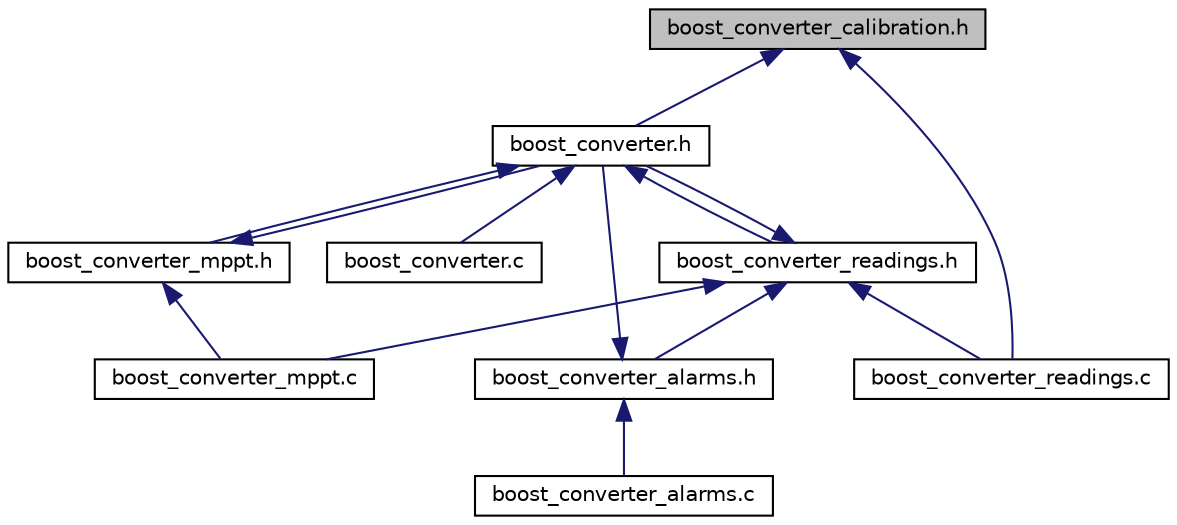 digraph "boost_converter_calibration.h"
{
 // LATEX_PDF_SIZE
  edge [fontname="Helvetica",fontsize="10",labelfontname="Helvetica",labelfontsize="10"];
  node [fontname="Helvetica",fontsize="10",shape=record];
  Node1 [label="boost_converter_calibration.h",height=0.2,width=0.4,color="black", fillcolor="grey75", style="filled", fontcolor="black",tooltip=" "];
  Node1 -> Node2 [dir="back",color="midnightblue",fontsize="10",style="solid"];
  Node2 [label="boost_converter.h",height=0.2,width=0.4,color="black", fillcolor="white", style="filled",URL="$boost__converter_8h.html",tooltip="Functions and control loops for the boost converter."];
  Node2 -> Node3 [dir="back",color="midnightblue",fontsize="10",style="solid"];
  Node3 [label="boost_converter.c",height=0.2,width=0.4,color="black", fillcolor="white", style="filled",URL="$boost__converter_8c.html",tooltip="Functions and control loops for the boost converter."];
  Node2 -> Node4 [dir="back",color="midnightblue",fontsize="10",style="solid"];
  Node4 [label="boost_converter_mppt.h",height=0.2,width=0.4,color="black", fillcolor="white", style="filled",URL="$boost__converter__mppt_8h.html",tooltip=" "];
  Node4 -> Node2 [dir="back",color="midnightblue",fontsize="10",style="solid"];
  Node4 -> Node5 [dir="back",color="midnightblue",fontsize="10",style="solid"];
  Node5 [label="boost_converter_mppt.c",height=0.2,width=0.4,color="black", fillcolor="white", style="filled",URL="$boost__converter__mppt_8c.html",tooltip=" "];
  Node2 -> Node6 [dir="back",color="midnightblue",fontsize="10",style="solid"];
  Node6 [label="boost_converter_readings.h",height=0.2,width=0.4,color="black", fillcolor="white", style="filled",URL="$boost__converter__readings_8h.html",tooltip="ADC readings and filtering for the Evert Boost Converter."];
  Node6 -> Node2 [dir="back",color="midnightblue",fontsize="10",style="solid"];
  Node6 -> Node7 [dir="back",color="midnightblue",fontsize="10",style="solid"];
  Node7 [label="boost_converter_alarms.h",height=0.2,width=0.4,color="black", fillcolor="white", style="filled",URL="$boost__converter__alarms_8h.html",tooltip=" "];
  Node7 -> Node2 [dir="back",color="midnightblue",fontsize="10",style="solid"];
  Node7 -> Node8 [dir="back",color="midnightblue",fontsize="10",style="solid"];
  Node8 [label="boost_converter_alarms.c",height=0.2,width=0.4,color="black", fillcolor="white", style="filled",URL="$boost__converter__alarms_8c.html",tooltip=" "];
  Node6 -> Node5 [dir="back",color="midnightblue",fontsize="10",style="solid"];
  Node6 -> Node9 [dir="back",color="midnightblue",fontsize="10",style="solid"];
  Node9 [label="boost_converter_readings.c",height=0.2,width=0.4,color="black", fillcolor="white", style="filled",URL="$boost__converter__readings_8c.html",tooltip=" "];
  Node1 -> Node9 [dir="back",color="midnightblue",fontsize="10",style="solid"];
}
